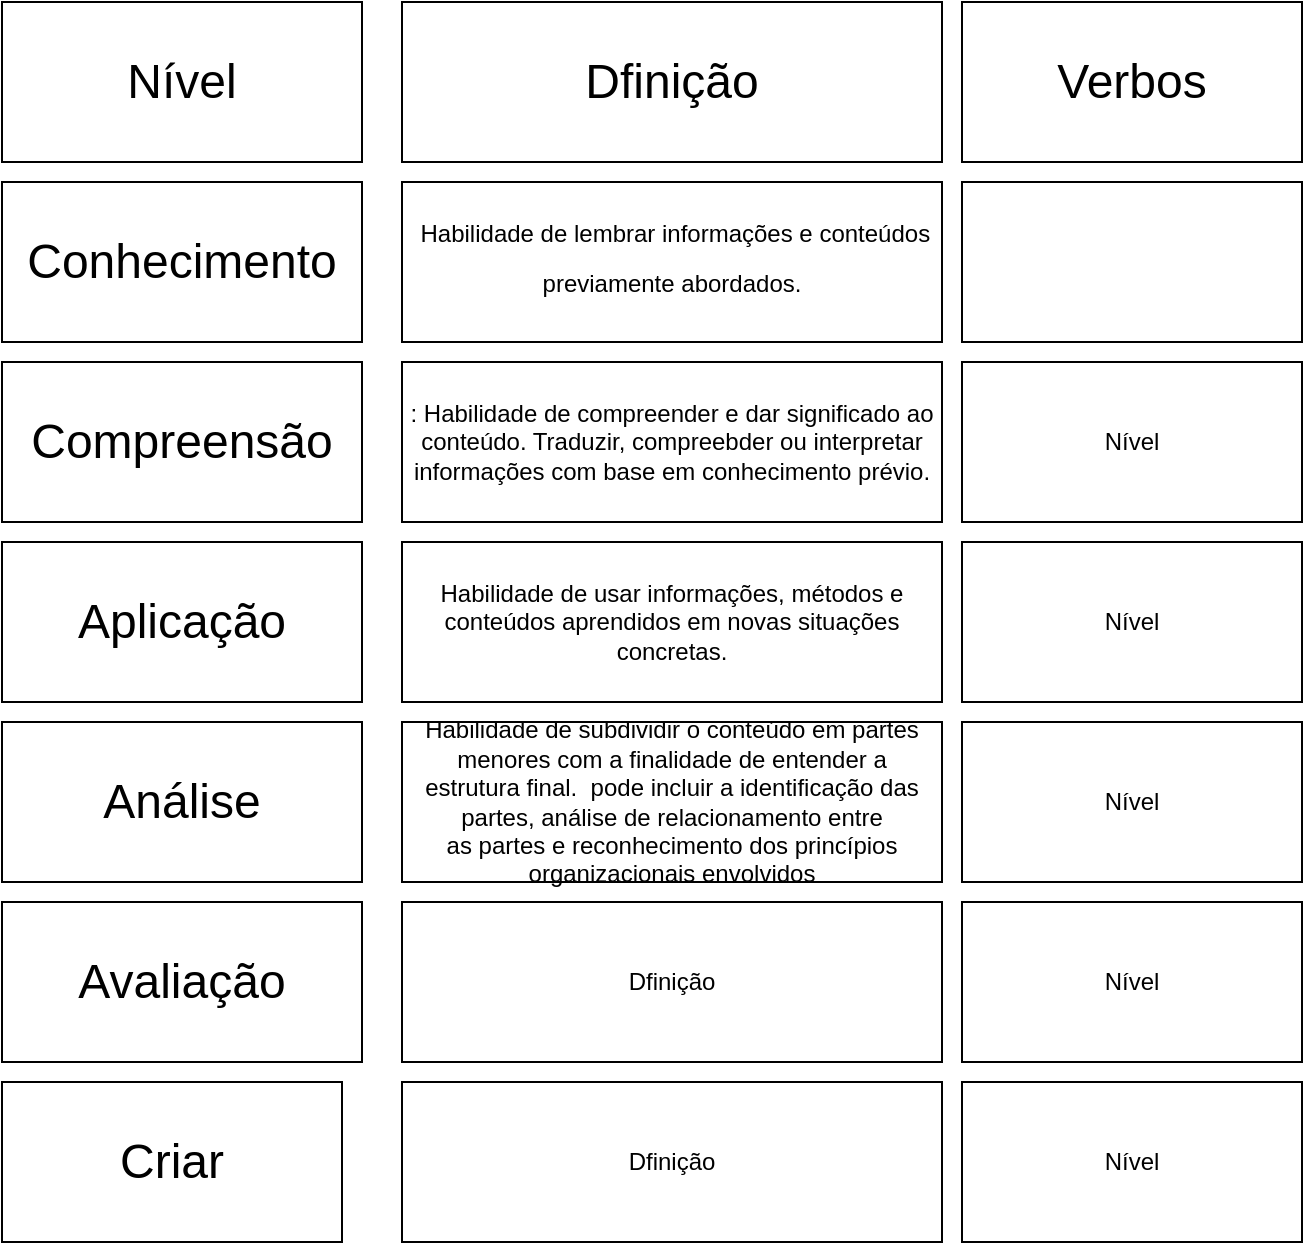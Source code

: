 <mxfile version="24.9.0">
  <diagram name="Página-1" id="9eiAQFG9WIgQE3nimeLH">
    <mxGraphModel dx="1290" dy="1691" grid="1" gridSize="10" guides="1" tooltips="1" connect="1" arrows="1" fold="1" page="1" pageScale="1" pageWidth="827" pageHeight="1169" math="0" shadow="0">
      <root>
        <mxCell id="0" />
        <mxCell id="1" parent="0" />
        <mxCell id="BMnigsDUBEjkv0MNzpHX-1" value="&lt;font style=&quot;vertical-align: inherit;&quot;&gt;&lt;font style=&quot;vertical-align: inherit;&quot;&gt;&lt;font style=&quot;vertical-align: inherit;&quot;&gt;&lt;font style=&quot;vertical-align: inherit; font-size: 24px;&quot;&gt;Conhecimento&lt;/font&gt;&lt;/font&gt;&lt;/font&gt;&lt;/font&gt;" style="rounded=0;whiteSpace=wrap;html=1;" vertex="1" parent="1">
          <mxGeometry x="80" y="-440" width="180" height="80" as="geometry" />
        </mxCell>
        <mxCell id="BMnigsDUBEjkv0MNzpHX-2" value="&lt;div&gt;&amp;nbsp;Habilidade de lembrar informações e conteúdos previamente abordados.&lt;span style=&quot;font-size: 24px;&quot;&gt;&lt;/span&gt;&lt;/div&gt;" style="rounded=0;whiteSpace=wrap;html=1;" vertex="1" parent="1">
          <mxGeometry x="280" y="-440" width="270" height="80" as="geometry" />
        </mxCell>
        <mxCell id="BMnigsDUBEjkv0MNzpHX-3" value="" style="rounded=0;whiteSpace=wrap;html=1;" vertex="1" parent="1">
          <mxGeometry x="560" y="-440" width="170" height="80" as="geometry" />
        </mxCell>
        <mxCell id="BMnigsDUBEjkv0MNzpHX-4" value="&lt;font style=&quot;vertical-align: inherit;&quot;&gt;&lt;font style=&quot;vertical-align: inherit;&quot;&gt;&lt;font style=&quot;vertical-align: inherit;&quot;&gt;&lt;font style=&quot;vertical-align: inherit; font-size: 24px;&quot;&gt;Compreensão&lt;/font&gt;&lt;/font&gt;&lt;/font&gt;&lt;/font&gt;" style="rounded=0;whiteSpace=wrap;html=1;" vertex="1" parent="1">
          <mxGeometry x="80" y="-350" width="180" height="80" as="geometry" />
        </mxCell>
        <mxCell id="BMnigsDUBEjkv0MNzpHX-5" value="&lt;font style=&quot;vertical-align: inherit;&quot;&gt;&lt;font style=&quot;vertical-align: inherit;&quot;&gt;&lt;font style=&quot;vertical-align: inherit;&quot;&gt;&lt;font style=&quot;vertical-align: inherit; font-size: 24px;&quot;&gt;Aplicação&lt;/font&gt;&lt;/font&gt;&lt;/font&gt;&lt;/font&gt;" style="rounded=0;whiteSpace=wrap;html=1;" vertex="1" parent="1">
          <mxGeometry x="80" y="-260" width="180" height="80" as="geometry" />
        </mxCell>
        <mxCell id="BMnigsDUBEjkv0MNzpHX-6" value="&lt;font style=&quot;vertical-align: inherit;&quot;&gt;&lt;font style=&quot;vertical-align: inherit;&quot;&gt;&lt;font style=&quot;vertical-align: inherit;&quot;&gt;&lt;font style=&quot;vertical-align: inherit;&quot;&gt;&lt;font style=&quot;vertical-align: inherit;&quot;&gt;&lt;font style=&quot;vertical-align: inherit; font-size: 24px;&quot;&gt;Análise&lt;/font&gt;&lt;/font&gt;&lt;/font&gt;&lt;/font&gt;&lt;/font&gt;&lt;/font&gt;" style="rounded=0;whiteSpace=wrap;html=1;" vertex="1" parent="1">
          <mxGeometry x="80" y="-170" width="180" height="80" as="geometry" />
        </mxCell>
        <mxCell id="BMnigsDUBEjkv0MNzpHX-7" value="&lt;font style=&quot;vertical-align: inherit;&quot;&gt;&lt;font style=&quot;vertical-align: inherit;&quot;&gt;&lt;font style=&quot;vertical-align: inherit;&quot;&gt;&lt;font style=&quot;vertical-align: inherit; font-size: 24px;&quot;&gt;Avaliação&lt;/font&gt;&lt;/font&gt;&lt;/font&gt;&lt;/font&gt;" style="rounded=0;whiteSpace=wrap;html=1;" vertex="1" parent="1">
          <mxGeometry x="80" y="-80" width="180" height="80" as="geometry" />
        </mxCell>
        <mxCell id="BMnigsDUBEjkv0MNzpHX-8" value="&lt;font style=&quot;vertical-align: inherit;&quot;&gt;&lt;font style=&quot;vertical-align: inherit;&quot;&gt;&lt;font style=&quot;vertical-align: inherit;&quot;&gt;&lt;font style=&quot;vertical-align: inherit; font-size: 24px;&quot;&gt;Criar&lt;/font&gt;&lt;/font&gt;&lt;/font&gt;&lt;/font&gt;" style="rounded=0;whiteSpace=wrap;html=1;" vertex="1" parent="1">
          <mxGeometry x="80" y="10" width="170" height="80" as="geometry" />
        </mxCell>
        <mxCell id="BMnigsDUBEjkv0MNzpHX-10" value="&lt;font style=&quot;vertical-align: inherit;&quot;&gt;&lt;font style=&quot;vertical-align: inherit;&quot;&gt;Nível&lt;/font&gt;&lt;/font&gt;" style="rounded=0;whiteSpace=wrap;html=1;" vertex="1" parent="1">
          <mxGeometry x="560" y="-350" width="170" height="80" as="geometry" />
        </mxCell>
        <mxCell id="BMnigsDUBEjkv0MNzpHX-11" value="&lt;font style=&quot;vertical-align: inherit;&quot;&gt;&lt;font style=&quot;vertical-align: inherit;&quot;&gt;Nível&lt;/font&gt;&lt;/font&gt;" style="rounded=0;whiteSpace=wrap;html=1;" vertex="1" parent="1">
          <mxGeometry x="560" y="-260" width="170" height="80" as="geometry" />
        </mxCell>
        <mxCell id="BMnigsDUBEjkv0MNzpHX-12" value="&lt;font style=&quot;vertical-align: inherit;&quot;&gt;&lt;font style=&quot;vertical-align: inherit;&quot;&gt;Nível&lt;/font&gt;&lt;/font&gt;" style="rounded=0;whiteSpace=wrap;html=1;" vertex="1" parent="1">
          <mxGeometry x="560" y="-170" width="170" height="80" as="geometry" />
        </mxCell>
        <mxCell id="BMnigsDUBEjkv0MNzpHX-13" value="&lt;font style=&quot;vertical-align: inherit;&quot;&gt;&lt;font style=&quot;vertical-align: inherit;&quot;&gt;Nível&lt;/font&gt;&lt;/font&gt;" style="rounded=0;whiteSpace=wrap;html=1;" vertex="1" parent="1">
          <mxGeometry x="560" y="-80" width="170" height="80" as="geometry" />
        </mxCell>
        <mxCell id="BMnigsDUBEjkv0MNzpHX-14" value="&lt;font style=&quot;vertical-align: inherit;&quot;&gt;&lt;font style=&quot;vertical-align: inherit;&quot;&gt;Nível&lt;/font&gt;&lt;/font&gt;" style="rounded=0;whiteSpace=wrap;html=1;" vertex="1" parent="1">
          <mxGeometry x="560" y="10" width="170" height="80" as="geometry" />
        </mxCell>
        <mxCell id="BMnigsDUBEjkv0MNzpHX-16" value="&lt;font style=&quot;vertical-align: inherit;&quot;&gt;&lt;font style=&quot;vertical-align: inherit;&quot;&gt;: Habilidade de compreender e dar significado ao conteúdo. Traduzir, compreebder ou interpretar informações com base em conhecimento prévio.&lt;/font&gt;&lt;/font&gt;" style="rounded=0;whiteSpace=wrap;html=1;" vertex="1" parent="1">
          <mxGeometry x="280" y="-350" width="270" height="80" as="geometry" />
        </mxCell>
        <mxCell id="BMnigsDUBEjkv0MNzpHX-17" value="&lt;font style=&quot;vertical-align: inherit;&quot;&gt;&lt;font style=&quot;vertical-align: inherit;&quot;&gt;Habilidade de usar informações, métodos e conteúdos aprendidos em novas situações&lt;br/&gt;concretas.&lt;/font&gt;&lt;/font&gt;" style="rounded=0;whiteSpace=wrap;html=1;" vertex="1" parent="1">
          <mxGeometry x="280" y="-260" width="270" height="80" as="geometry" />
        </mxCell>
        <mxCell id="BMnigsDUBEjkv0MNzpHX-18" value="&lt;font style=&quot;vertical-align: inherit;&quot;&gt;&lt;font style=&quot;vertical-align: inherit;&quot;&gt;Habilidade de subdividir o conteúdo em partes menores com a finalidade de entender a&lt;br/&gt;estrutura final.&amp;nbsp; pode incluir a identificação das partes, análise de relacionamento entre&lt;br/&gt;as partes e reconhecimento dos princípios organizacionais envolvidos&lt;/font&gt;&lt;/font&gt;" style="rounded=0;whiteSpace=wrap;html=1;" vertex="1" parent="1">
          <mxGeometry x="280" y="-170" width="270" height="80" as="geometry" />
        </mxCell>
        <mxCell id="BMnigsDUBEjkv0MNzpHX-19" value="&lt;font style=&quot;vertical-align: inherit;&quot;&gt;&lt;font style=&quot;vertical-align: inherit;&quot;&gt;Dfinição&lt;/font&gt;&lt;/font&gt;" style="rounded=0;whiteSpace=wrap;html=1;" vertex="1" parent="1">
          <mxGeometry x="280" y="-80" width="270" height="80" as="geometry" />
        </mxCell>
        <mxCell id="BMnigsDUBEjkv0MNzpHX-20" value="&lt;font style=&quot;vertical-align: inherit;&quot;&gt;&lt;font style=&quot;vertical-align: inherit;&quot;&gt;Dfinição&lt;/font&gt;&lt;/font&gt;" style="rounded=0;whiteSpace=wrap;html=1;" vertex="1" parent="1">
          <mxGeometry x="280" y="10" width="270" height="80" as="geometry" />
        </mxCell>
        <mxCell id="BMnigsDUBEjkv0MNzpHX-22" value="&lt;font style=&quot;vertical-align: inherit;&quot;&gt;&lt;font style=&quot;vertical-align: inherit;&quot;&gt;&lt;font style=&quot;vertical-align: inherit;&quot;&gt;&lt;font style=&quot;vertical-align: inherit; font-size: 24px;&quot;&gt;Nível&lt;/font&gt;&lt;/font&gt;&lt;/font&gt;&lt;/font&gt;" style="rounded=0;whiteSpace=wrap;html=1;" vertex="1" parent="1">
          <mxGeometry x="80" y="-530" width="180" height="80" as="geometry" />
        </mxCell>
        <mxCell id="BMnigsDUBEjkv0MNzpHX-23" value="&lt;font style=&quot;vertical-align: inherit;&quot;&gt;&lt;font style=&quot;vertical-align: inherit; font-size: 24px;&quot;&gt;Dfinição&lt;/font&gt;&lt;/font&gt;" style="rounded=0;whiteSpace=wrap;html=1;" vertex="1" parent="1">
          <mxGeometry x="280" y="-530" width="270" height="80" as="geometry" />
        </mxCell>
        <mxCell id="BMnigsDUBEjkv0MNzpHX-24" value="&lt;font style=&quot;vertical-align: inherit;&quot;&gt;&lt;font style=&quot;vertical-align: inherit; font-size: 24px;&quot;&gt;Verbos&lt;/font&gt;&lt;/font&gt;" style="rounded=0;whiteSpace=wrap;html=1;" vertex="1" parent="1">
          <mxGeometry x="560" y="-530" width="170" height="80" as="geometry" />
        </mxCell>
      </root>
    </mxGraphModel>
  </diagram>
</mxfile>
